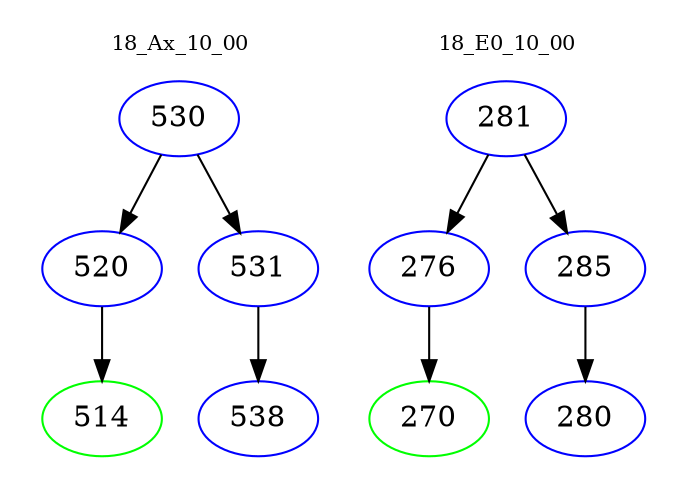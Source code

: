 digraph{
subgraph cluster_0 {
color = white
label = "18_Ax_10_00";
fontsize=10;
T0_530 [label="530", color="blue"]
T0_530 -> T0_520 [color="black"]
T0_520 [label="520", color="blue"]
T0_520 -> T0_514 [color="black"]
T0_514 [label="514", color="green"]
T0_530 -> T0_531 [color="black"]
T0_531 [label="531", color="blue"]
T0_531 -> T0_538 [color="black"]
T0_538 [label="538", color="blue"]
}
subgraph cluster_1 {
color = white
label = "18_E0_10_00";
fontsize=10;
T1_281 [label="281", color="blue"]
T1_281 -> T1_276 [color="black"]
T1_276 [label="276", color="blue"]
T1_276 -> T1_270 [color="black"]
T1_270 [label="270", color="green"]
T1_281 -> T1_285 [color="black"]
T1_285 [label="285", color="blue"]
T1_285 -> T1_280 [color="black"]
T1_280 [label="280", color="blue"]
}
}
